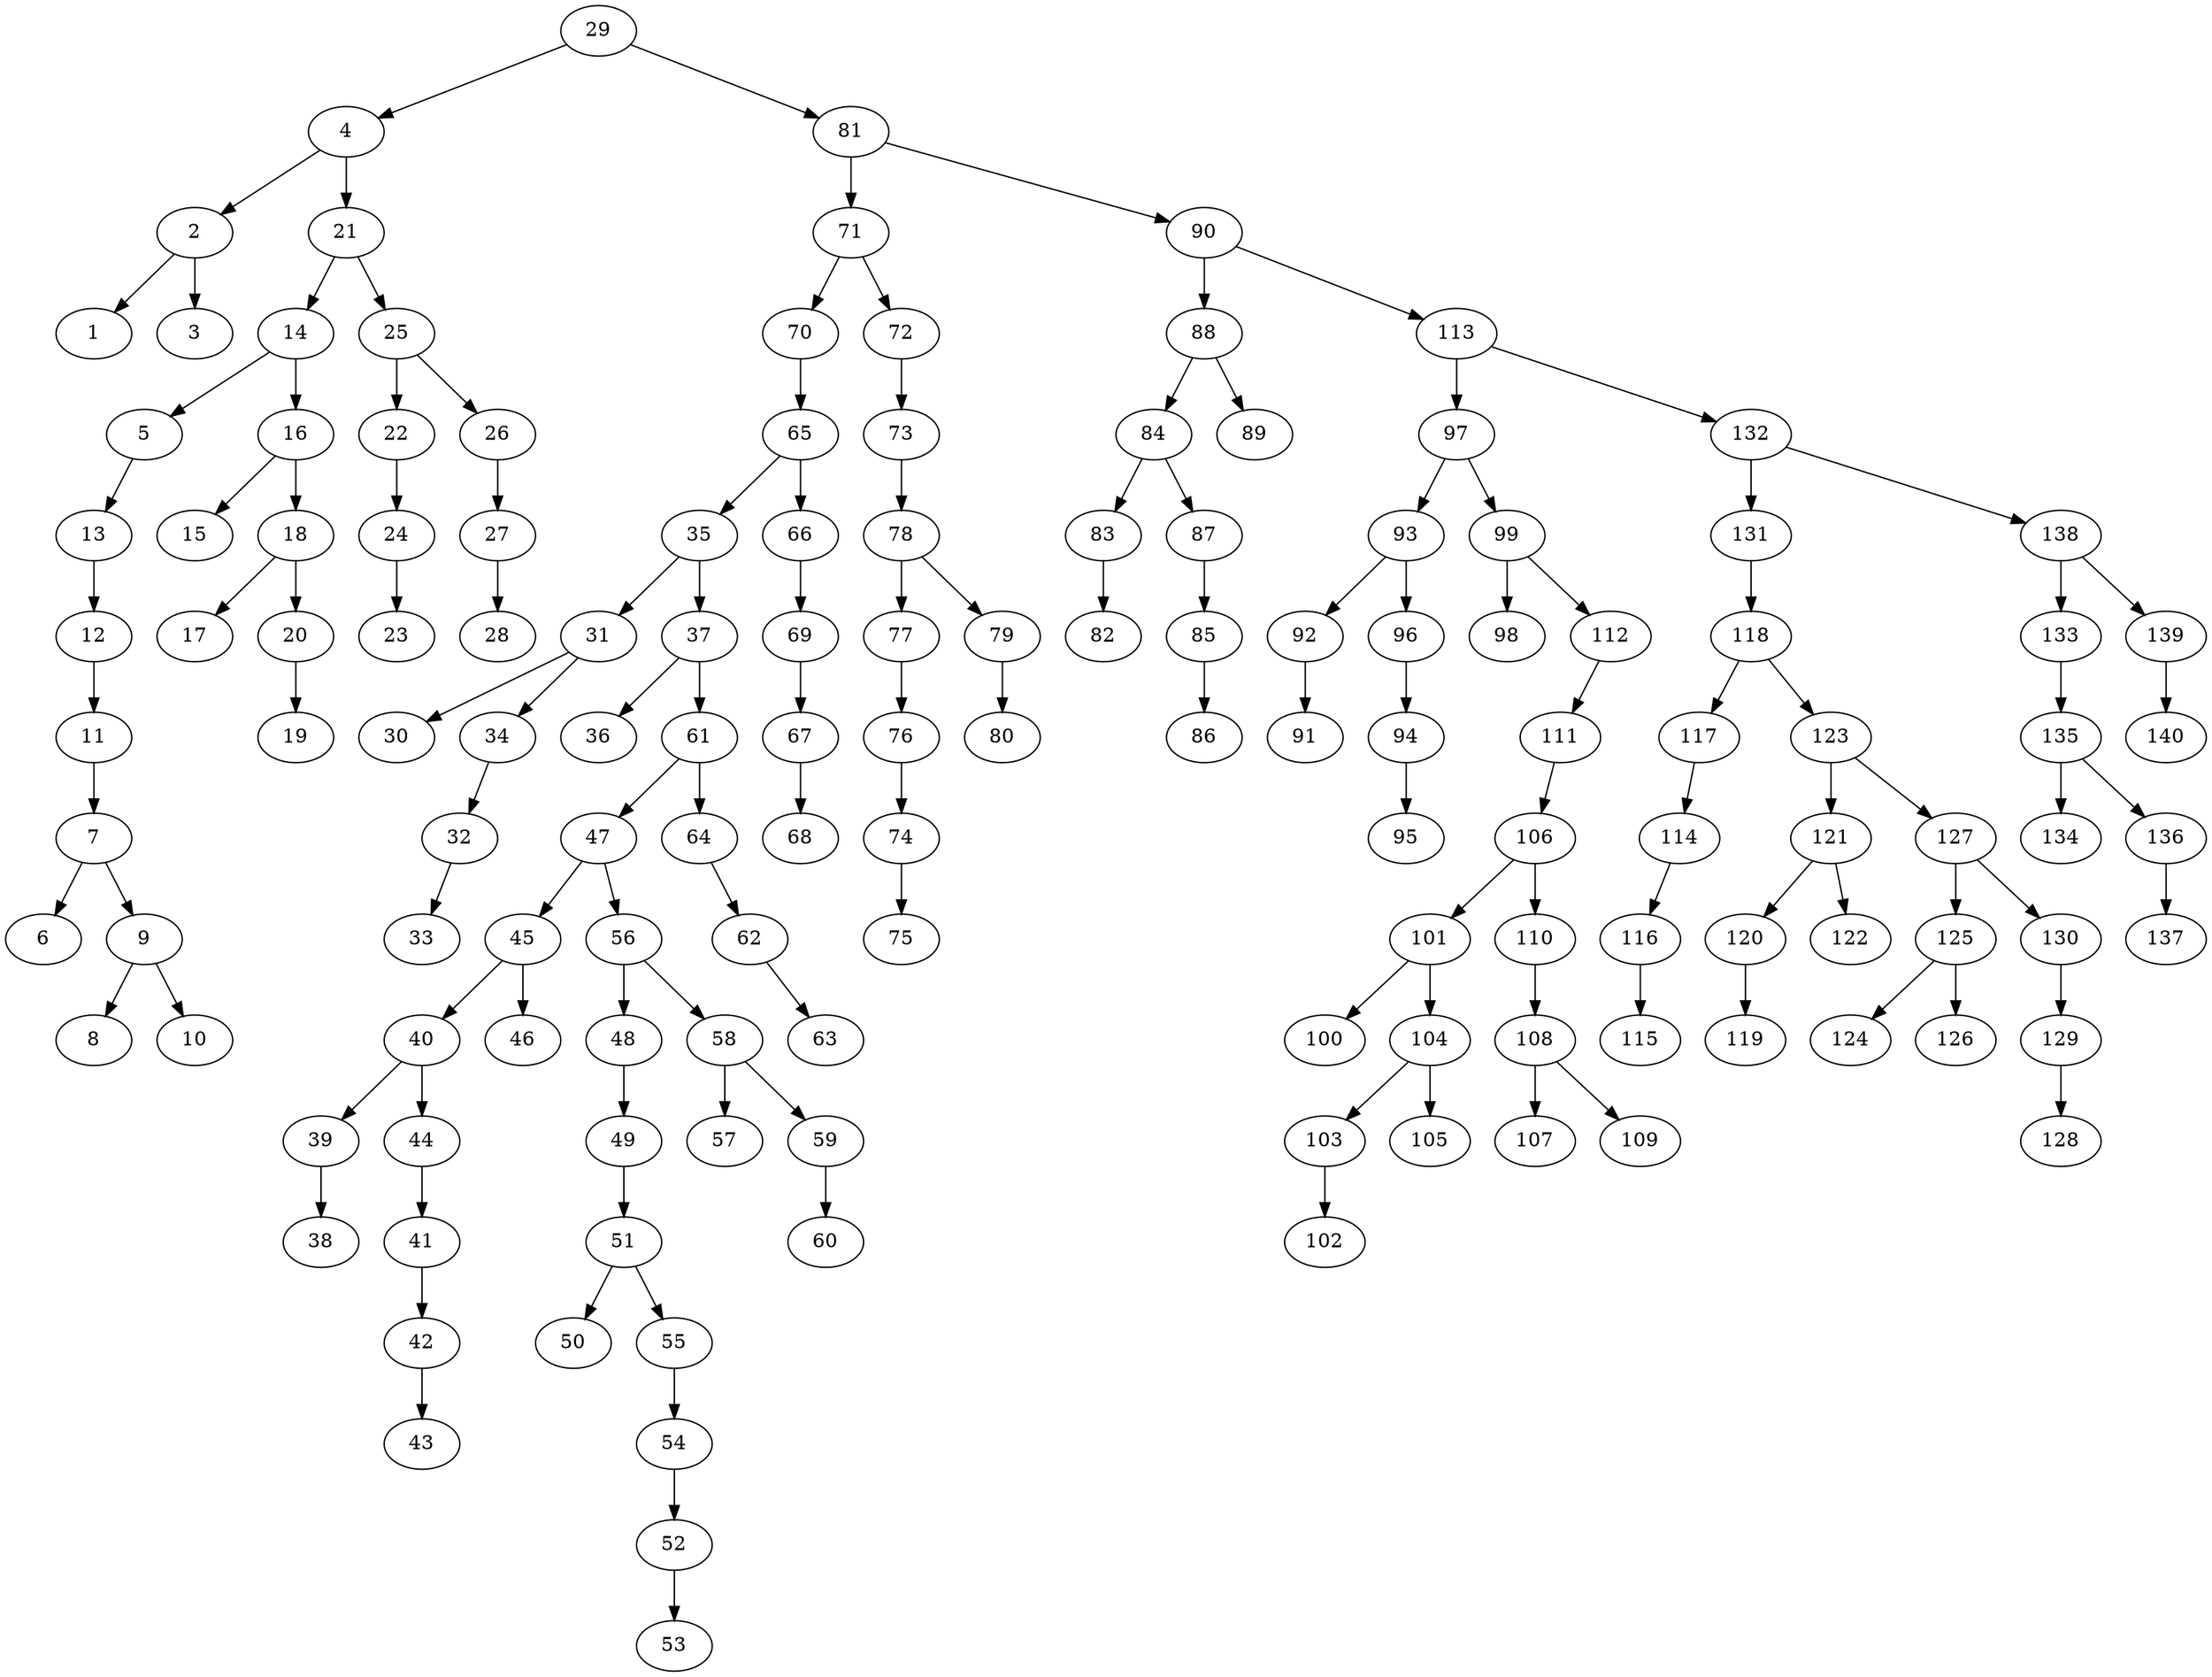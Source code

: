 digraph {
  29 -> { 4 81 }
  4 -> { 2 21 }
  2 -> { 1 3 }
  1
  3
  21 -> { 14 25 }
  14 -> { 5 16 }
  5 -> 13
  13 -> 12
  12 -> 11
  11 -> 7
  7 -> { 6 9 }
  6
  9 -> { 8 10 }
  8
  10
  16 -> { 15 18 }
  15
  18 -> { 17 20 }
  17
  20 -> 19
  19
  25 -> { 22 26 }
  22 -> 24
  24 -> 23
  23
  26 -> 27
  27 -> 28
  28
  81 -> { 71 90 }
  71 -> { 70 72 }
  70 -> 65
  65 -> { 35 66 }
  35 -> { 31 37 }
  31 -> { 30 34 }
  30
  34 -> 32
  32 -> 33
  33
  37 -> { 36 61 }
  36
  61 -> { 47 64 }
  47 -> { 45 56 }
  45 -> { 40 46 }
  40 -> { 39 44 }
  39 -> 38
  38
  44 -> 41
  41 -> 42
  42 -> 43
  43
  46
  56 -> { 48 58 }
  48 -> 49
  49 -> 51
  51 -> { 50 55 }
  50
  55 -> 54
  54 -> 52
  52 -> 53
  53
  58 -> { 57 59 }
  57
  59 -> 60
  60
  64 -> 62
  62 -> 63
  63
  66 -> 69
  69 -> 67
  67 -> 68
  68
  72 -> 73
  73 -> 78
  78 -> { 77 79 }
  77 -> 76
  76 -> 74
  74 -> 75
  75
  79 -> 80
  80
  90 -> { 88 113 }
  88 -> { 84 89 }
  84 -> { 83 87 }
  83 -> 82
  82
  87 -> 85
  85 -> 86
  86
  89
  113 -> { 97 132 }
  97 -> { 93 99 }
  93 -> { 92 96 }
  92 -> 91
  91
  96 -> 94
  94 -> 95
  95
  99 -> { 98 112 }
  98
  112 -> 111
  111 -> 106
  106 -> { 101 110 }
  101 -> { 100 104 }
  100
  104 -> { 103 105 }
  103 -> 102
  102
  105
  110 -> 108
  108 -> { 107 109 }
  107
  109
  132 -> { 131 138 }
  131 -> 118
  118 -> { 117 123 }
  117 -> 114
  114 -> 116
  116 -> 115
  115
  123 -> { 121 127 }
  121 -> { 120 122 }
  120 -> 119
  119
  122
  127 -> { 125 130 }
  125 -> { 124 126 }
  124
  126
  130 -> 129
  129 -> 128
  128
  138 -> { 133 139 }
  133 -> 135
  135 -> { 134 136 }
  134
  136 -> 137
  137
  139 -> 140
  140
}
